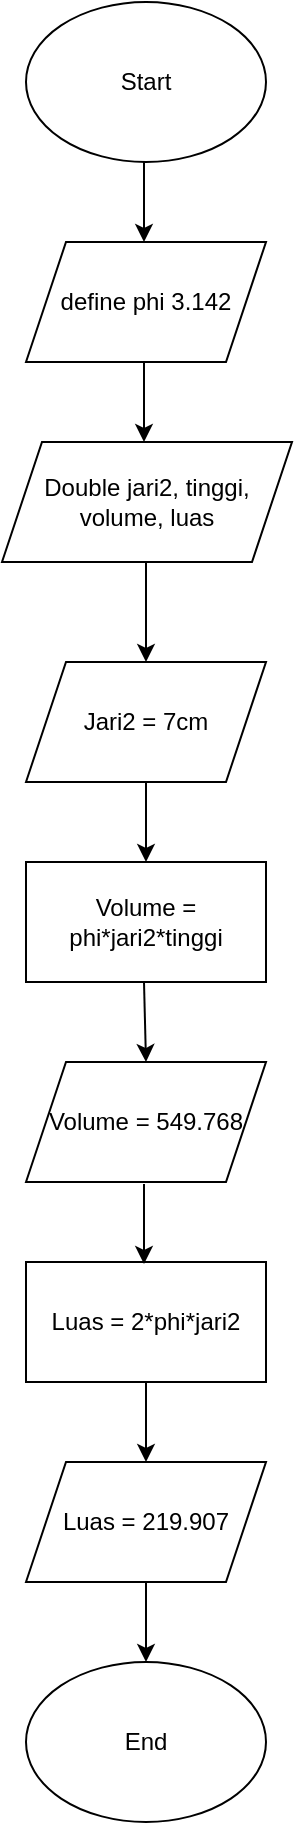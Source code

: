 <mxfile version="20.3.3" type="google"><diagram id="t5vBK2qc6-hIDcJCOtvj" name="Page-1"><mxGraphModel dx="868" dy="450" grid="1" gridSize="10" guides="1" tooltips="1" connect="1" arrows="1" fold="1" page="1" pageScale="1" pageWidth="850" pageHeight="1100" math="0" shadow="0"><root><mxCell id="0"/><mxCell id="1" parent="0"/><mxCell id="IlBFDSO9RD-bpiIhgCAQ-1" value="Start" style="ellipse;whiteSpace=wrap;html=1;" vertex="1" parent="1"><mxGeometry x="365" y="30" width="120" height="80" as="geometry"/></mxCell><mxCell id="IlBFDSO9RD-bpiIhgCAQ-2" value="define phi 3.142" style="shape=parallelogram;perimeter=parallelogramPerimeter;whiteSpace=wrap;html=1;fixedSize=1;" vertex="1" parent="1"><mxGeometry x="365" y="150" width="120" height="60" as="geometry"/></mxCell><mxCell id="IlBFDSO9RD-bpiIhgCAQ-3" value="Double jari2, tinggi, volume, luas" style="shape=parallelogram;perimeter=parallelogramPerimeter;whiteSpace=wrap;html=1;fixedSize=1;" vertex="1" parent="1"><mxGeometry x="353" y="250" width="145" height="60" as="geometry"/></mxCell><mxCell id="IlBFDSO9RD-bpiIhgCAQ-4" value="Jari2 = 7cm" style="shape=parallelogram;perimeter=parallelogramPerimeter;whiteSpace=wrap;html=1;fixedSize=1;" vertex="1" parent="1"><mxGeometry x="365" y="360" width="120" height="60" as="geometry"/></mxCell><mxCell id="IlBFDSO9RD-bpiIhgCAQ-5" value="Volume = phi*jari2*tinggi" style="rounded=0;whiteSpace=wrap;html=1;" vertex="1" parent="1"><mxGeometry x="365" y="460" width="120" height="60" as="geometry"/></mxCell><mxCell id="IlBFDSO9RD-bpiIhgCAQ-6" value="Luas = 2*phi*jari2" style="rounded=0;whiteSpace=wrap;html=1;" vertex="1" parent="1"><mxGeometry x="365" y="660" width="120" height="60" as="geometry"/></mxCell><mxCell id="IlBFDSO9RD-bpiIhgCAQ-7" value="Volume = 549.768" style="shape=parallelogram;perimeter=parallelogramPerimeter;whiteSpace=wrap;html=1;fixedSize=1;" vertex="1" parent="1"><mxGeometry x="365" y="560" width="120" height="60" as="geometry"/></mxCell><mxCell id="IlBFDSO9RD-bpiIhgCAQ-8" value="Luas = 219.907" style="shape=parallelogram;perimeter=parallelogramPerimeter;whiteSpace=wrap;html=1;fixedSize=1;" vertex="1" parent="1"><mxGeometry x="365" y="760" width="120" height="60" as="geometry"/></mxCell><mxCell id="IlBFDSO9RD-bpiIhgCAQ-9" value="End" style="ellipse;whiteSpace=wrap;html=1;" vertex="1" parent="1"><mxGeometry x="365" y="860" width="120" height="80" as="geometry"/></mxCell><mxCell id="IlBFDSO9RD-bpiIhgCAQ-10" value="" style="endArrow=classic;html=1;rounded=0;entryX=0.5;entryY=0;entryDx=0;entryDy=0;" edge="1" parent="1" target="IlBFDSO9RD-bpiIhgCAQ-9"><mxGeometry width="50" height="50" relative="1" as="geometry"><mxPoint x="425" y="820" as="sourcePoint"/><mxPoint x="425" y="900" as="targetPoint"/></mxGeometry></mxCell><mxCell id="IlBFDSO9RD-bpiIhgCAQ-11" value="" style="endArrow=classic;html=1;rounded=0;entryX=0.5;entryY=0;entryDx=0;entryDy=0;" edge="1" parent="1" target="IlBFDSO9RD-bpiIhgCAQ-8"><mxGeometry width="50" height="50" relative="1" as="geometry"><mxPoint x="425" y="720" as="sourcePoint"/><mxPoint x="425" y="800" as="targetPoint"/></mxGeometry></mxCell><mxCell id="IlBFDSO9RD-bpiIhgCAQ-12" value="" style="endArrow=classic;html=1;rounded=0;" edge="1" parent="1"><mxGeometry width="50" height="50" relative="1" as="geometry"><mxPoint x="424" y="621" as="sourcePoint"/><mxPoint x="424" y="661" as="targetPoint"/></mxGeometry></mxCell><mxCell id="IlBFDSO9RD-bpiIhgCAQ-13" value="" style="endArrow=classic;html=1;rounded=0;entryX=0.5;entryY=0;entryDx=0;entryDy=0;" edge="1" parent="1" target="IlBFDSO9RD-bpiIhgCAQ-7"><mxGeometry width="50" height="50" relative="1" as="geometry"><mxPoint x="424" y="520" as="sourcePoint"/><mxPoint x="424" y="600" as="targetPoint"/></mxGeometry></mxCell><mxCell id="IlBFDSO9RD-bpiIhgCAQ-14" value="" style="endArrow=classic;html=1;rounded=0;" edge="1" parent="1"><mxGeometry width="50" height="50" relative="1" as="geometry"><mxPoint x="425" y="420" as="sourcePoint"/><mxPoint x="425" y="460" as="targetPoint"/></mxGeometry></mxCell><mxCell id="IlBFDSO9RD-bpiIhgCAQ-15" value="" style="endArrow=classic;html=1;rounded=0;" edge="1" parent="1"><mxGeometry width="50" height="50" relative="1" as="geometry"><mxPoint x="424" y="110" as="sourcePoint"/><mxPoint x="424" y="150" as="targetPoint"/></mxGeometry></mxCell><mxCell id="IlBFDSO9RD-bpiIhgCAQ-16" value="" style="endArrow=classic;html=1;rounded=0;" edge="1" parent="1"><mxGeometry width="50" height="50" relative="1" as="geometry"><mxPoint x="425" y="310" as="sourcePoint"/><mxPoint x="425" y="360" as="targetPoint"/></mxGeometry></mxCell><mxCell id="IlBFDSO9RD-bpiIhgCAQ-20" value="" style="endArrow=classic;html=1;rounded=0;" edge="1" parent="1"><mxGeometry width="50" height="50" relative="1" as="geometry"><mxPoint x="424" y="210" as="sourcePoint"/><mxPoint x="424" y="250" as="targetPoint"/><Array as="points"><mxPoint x="424" y="240"/></Array></mxGeometry></mxCell></root></mxGraphModel></diagram></mxfile>